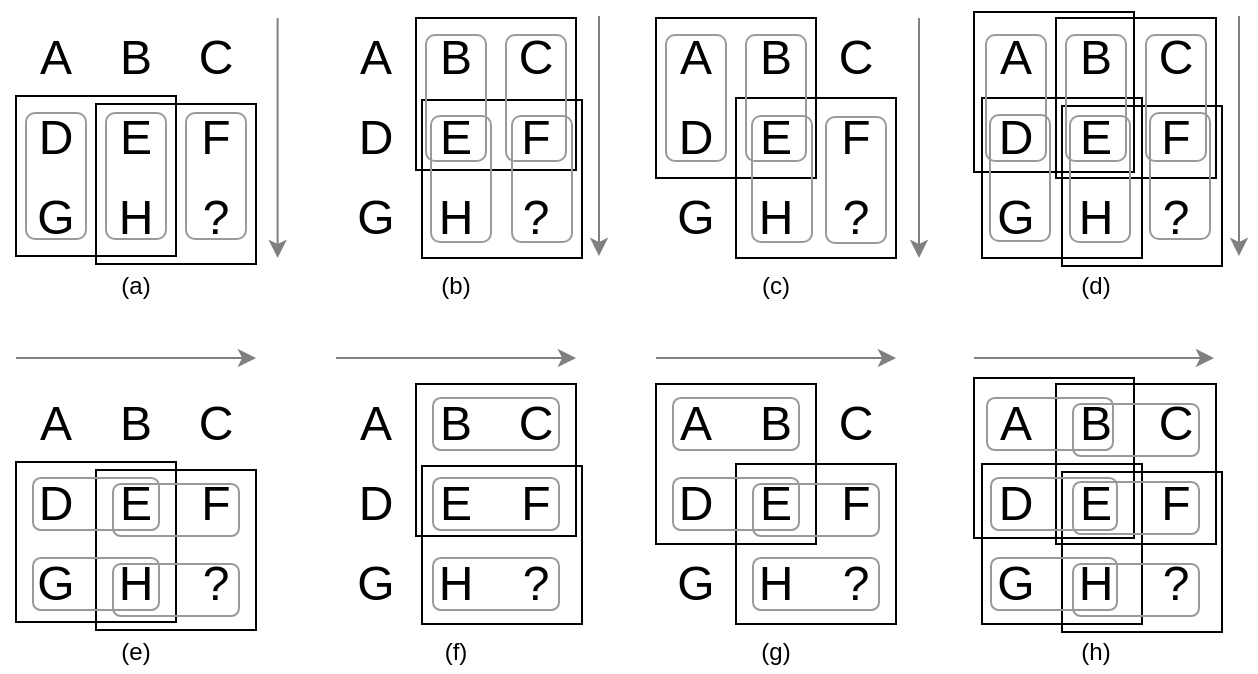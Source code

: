 <mxfile version="12.9.8" type="device"><diagram id="FIgk0ZukeviS5J1ctofV" name="Page-1"><mxGraphModel dx="652" dy="424" grid="1" gridSize="10" guides="1" tooltips="1" connect="1" arrows="1" fold="1" page="1" pageScale="1" pageWidth="827" pageHeight="1169" math="0" shadow="0"><root><mxCell id="0"/><mxCell id="1" parent="0"/><mxCell id="aXizeRaWZDngDxDu109b-122" value="" style="rounded=0;whiteSpace=wrap;html=1;fillColor=none;" vertex="1" parent="1"><mxGeometry x="200" y="466" width="80" height="80" as="geometry"/></mxCell><mxCell id="aXizeRaWZDngDxDu109b-121" value="" style="rounded=0;whiteSpace=wrap;html=1;fillColor=none;" vertex="1" parent="1"><mxGeometry x="160" y="462" width="80" height="80" as="geometry"/></mxCell><mxCell id="Hj9UycK8c0MInqdre70B-33" value="&lt;font style=&quot;font-size: 24px&quot;&gt;A&lt;/font&gt;" style="text;html=1;strokeColor=none;fillColor=none;align=center;verticalAlign=middle;whiteSpace=wrap;rounded=0;" parent="1" vertex="1"><mxGeometry x="160" y="240" width="40" height="40" as="geometry"/></mxCell><mxCell id="Hj9UycK8c0MInqdre70B-34" value="&lt;font style=&quot;font-size: 24px&quot;&gt;B&lt;/font&gt;" style="text;html=1;strokeColor=none;fillColor=none;align=center;verticalAlign=middle;whiteSpace=wrap;rounded=0;" parent="1" vertex="1"><mxGeometry x="200" y="240" width="40" height="40" as="geometry"/></mxCell><mxCell id="Hj9UycK8c0MInqdre70B-35" value="&lt;font style=&quot;font-size: 24px&quot;&gt;C&lt;/font&gt;" style="text;html=1;strokeColor=none;fillColor=none;align=center;verticalAlign=middle;whiteSpace=wrap;rounded=0;" parent="1" vertex="1"><mxGeometry x="240" y="240" width="40" height="40" as="geometry"/></mxCell><mxCell id="Hj9UycK8c0MInqdre70B-36" value="&lt;font style=&quot;font-size: 24px&quot;&gt;D&lt;/font&gt;" style="text;html=1;strokeColor=none;fillColor=none;align=center;verticalAlign=middle;whiteSpace=wrap;rounded=0;" parent="1" vertex="1"><mxGeometry x="160" y="280" width="40" height="40" as="geometry"/></mxCell><mxCell id="Hj9UycK8c0MInqdre70B-37" value="&lt;font style=&quot;font-size: 24px&quot;&gt;E&lt;/font&gt;" style="text;html=1;strokeColor=none;fillColor=none;align=center;verticalAlign=middle;whiteSpace=wrap;rounded=0;" parent="1" vertex="1"><mxGeometry x="200" y="280" width="40" height="40" as="geometry"/></mxCell><mxCell id="Hj9UycK8c0MInqdre70B-38" value="&lt;font style=&quot;font-size: 24px&quot;&gt;F&lt;/font&gt;" style="text;html=1;strokeColor=none;fillColor=none;align=center;verticalAlign=middle;whiteSpace=wrap;rounded=0;" parent="1" vertex="1"><mxGeometry x="240" y="280" width="40" height="40" as="geometry"/></mxCell><mxCell id="Hj9UycK8c0MInqdre70B-39" value="&lt;font style=&quot;font-size: 24px&quot;&gt;G&lt;/font&gt;" style="text;html=1;strokeColor=none;fillColor=none;align=center;verticalAlign=middle;whiteSpace=wrap;rounded=0;" parent="1" vertex="1"><mxGeometry x="160" y="320" width="40" height="40" as="geometry"/></mxCell><mxCell id="Hj9UycK8c0MInqdre70B-40" value="&lt;font style=&quot;font-size: 24px&quot;&gt;H&lt;/font&gt;" style="text;html=1;strokeColor=none;fillColor=none;align=center;verticalAlign=middle;whiteSpace=wrap;rounded=0;" parent="1" vertex="1"><mxGeometry x="200" y="320" width="40" height="40" as="geometry"/></mxCell><mxCell id="aXizeRaWZDngDxDu109b-1" value="&lt;font style=&quot;font-size: 24px&quot;&gt;?&lt;/font&gt;" style="text;html=1;strokeColor=none;fillColor=none;align=center;verticalAlign=middle;whiteSpace=wrap;rounded=0;" vertex="1" parent="1"><mxGeometry x="240" y="320" width="40" height="40" as="geometry"/></mxCell><mxCell id="aXizeRaWZDngDxDu109b-2" value="&lt;font style=&quot;font-size: 24px&quot;&gt;A&lt;/font&gt;" style="text;html=1;strokeColor=none;fillColor=none;align=center;verticalAlign=middle;whiteSpace=wrap;rounded=0;" vertex="1" parent="1"><mxGeometry x="320" y="240" width="40" height="40" as="geometry"/></mxCell><mxCell id="aXizeRaWZDngDxDu109b-3" value="&lt;font style=&quot;font-size: 24px&quot;&gt;B&lt;/font&gt;" style="text;html=1;strokeColor=none;fillColor=none;align=center;verticalAlign=middle;whiteSpace=wrap;rounded=0;" vertex="1" parent="1"><mxGeometry x="360" y="240" width="40" height="40" as="geometry"/></mxCell><mxCell id="aXizeRaWZDngDxDu109b-4" value="&lt;font style=&quot;font-size: 24px&quot;&gt;C&lt;/font&gt;" style="text;html=1;strokeColor=none;fillColor=none;align=center;verticalAlign=middle;whiteSpace=wrap;rounded=0;" vertex="1" parent="1"><mxGeometry x="400" y="240" width="40" height="40" as="geometry"/></mxCell><mxCell id="aXizeRaWZDngDxDu109b-5" value="&lt;font style=&quot;font-size: 24px&quot;&gt;D&lt;/font&gt;" style="text;html=1;strokeColor=none;fillColor=none;align=center;verticalAlign=middle;whiteSpace=wrap;rounded=0;" vertex="1" parent="1"><mxGeometry x="320" y="280" width="40" height="40" as="geometry"/></mxCell><mxCell id="aXizeRaWZDngDxDu109b-6" value="&lt;font style=&quot;font-size: 24px&quot;&gt;E&lt;/font&gt;" style="text;html=1;strokeColor=none;fillColor=none;align=center;verticalAlign=middle;whiteSpace=wrap;rounded=0;" vertex="1" parent="1"><mxGeometry x="360" y="280" width="40" height="40" as="geometry"/></mxCell><mxCell id="aXizeRaWZDngDxDu109b-7" value="&lt;font style=&quot;font-size: 24px&quot;&gt;F&lt;/font&gt;" style="text;html=1;strokeColor=none;fillColor=none;align=center;verticalAlign=middle;whiteSpace=wrap;rounded=0;" vertex="1" parent="1"><mxGeometry x="400" y="280" width="40" height="40" as="geometry"/></mxCell><mxCell id="aXizeRaWZDngDxDu109b-8" value="&lt;font style=&quot;font-size: 24px&quot;&gt;G&lt;/font&gt;" style="text;html=1;strokeColor=none;fillColor=none;align=center;verticalAlign=middle;whiteSpace=wrap;rounded=0;" vertex="1" parent="1"><mxGeometry x="320" y="320" width="40" height="40" as="geometry"/></mxCell><mxCell id="aXizeRaWZDngDxDu109b-9" value="&lt;font style=&quot;font-size: 24px&quot;&gt;H&lt;/font&gt;" style="text;html=1;strokeColor=none;fillColor=none;align=center;verticalAlign=middle;whiteSpace=wrap;rounded=0;" vertex="1" parent="1"><mxGeometry x="360" y="320" width="40" height="40" as="geometry"/></mxCell><mxCell id="aXizeRaWZDngDxDu109b-10" value="&lt;font style=&quot;font-size: 24px&quot;&gt;?&lt;/font&gt;" style="text;html=1;strokeColor=none;fillColor=none;align=center;verticalAlign=middle;whiteSpace=wrap;rounded=0;" vertex="1" parent="1"><mxGeometry x="400" y="320" width="40" height="40" as="geometry"/></mxCell><mxCell id="aXizeRaWZDngDxDu109b-11" value="&lt;font style=&quot;font-size: 24px&quot;&gt;A&lt;/font&gt;" style="text;html=1;strokeColor=none;fillColor=none;align=center;verticalAlign=middle;whiteSpace=wrap;rounded=0;" vertex="1" parent="1"><mxGeometry x="480" y="240" width="40" height="40" as="geometry"/></mxCell><mxCell id="aXizeRaWZDngDxDu109b-12" value="&lt;font style=&quot;font-size: 24px&quot;&gt;B&lt;/font&gt;" style="text;html=1;strokeColor=none;fillColor=none;align=center;verticalAlign=middle;whiteSpace=wrap;rounded=0;" vertex="1" parent="1"><mxGeometry x="520" y="240" width="40" height="40" as="geometry"/></mxCell><mxCell id="aXizeRaWZDngDxDu109b-13" value="&lt;font style=&quot;font-size: 24px&quot;&gt;C&lt;/font&gt;" style="text;html=1;strokeColor=none;fillColor=none;align=center;verticalAlign=middle;whiteSpace=wrap;rounded=0;" vertex="1" parent="1"><mxGeometry x="560" y="240" width="40" height="40" as="geometry"/></mxCell><mxCell id="aXizeRaWZDngDxDu109b-14" value="&lt;font style=&quot;font-size: 24px&quot;&gt;D&lt;/font&gt;" style="text;html=1;strokeColor=none;fillColor=none;align=center;verticalAlign=middle;whiteSpace=wrap;rounded=0;" vertex="1" parent="1"><mxGeometry x="480" y="280" width="40" height="40" as="geometry"/></mxCell><mxCell id="aXizeRaWZDngDxDu109b-15" value="&lt;font style=&quot;font-size: 24px&quot;&gt;E&lt;/font&gt;" style="text;html=1;strokeColor=none;fillColor=none;align=center;verticalAlign=middle;whiteSpace=wrap;rounded=0;" vertex="1" parent="1"><mxGeometry x="520" y="280" width="40" height="40" as="geometry"/></mxCell><mxCell id="aXizeRaWZDngDxDu109b-16" value="&lt;font style=&quot;font-size: 24px&quot;&gt;F&lt;/font&gt;" style="text;html=1;strokeColor=none;fillColor=none;align=center;verticalAlign=middle;whiteSpace=wrap;rounded=0;" vertex="1" parent="1"><mxGeometry x="560" y="280" width="40" height="40" as="geometry"/></mxCell><mxCell id="aXizeRaWZDngDxDu109b-17" value="&lt;font style=&quot;font-size: 24px&quot;&gt;G&lt;/font&gt;" style="text;html=1;strokeColor=none;fillColor=none;align=center;verticalAlign=middle;whiteSpace=wrap;rounded=0;" vertex="1" parent="1"><mxGeometry x="480" y="320" width="40" height="40" as="geometry"/></mxCell><mxCell id="aXizeRaWZDngDxDu109b-18" value="&lt;font style=&quot;font-size: 24px&quot;&gt;H&lt;/font&gt;" style="text;html=1;strokeColor=none;fillColor=none;align=center;verticalAlign=middle;whiteSpace=wrap;rounded=0;" vertex="1" parent="1"><mxGeometry x="520" y="320" width="40" height="40" as="geometry"/></mxCell><mxCell id="aXizeRaWZDngDxDu109b-19" value="&lt;font style=&quot;font-size: 24px&quot;&gt;?&lt;/font&gt;" style="text;html=1;strokeColor=none;fillColor=none;align=center;verticalAlign=middle;whiteSpace=wrap;rounded=0;" vertex="1" parent="1"><mxGeometry x="560" y="320" width="40" height="40" as="geometry"/></mxCell><mxCell id="aXizeRaWZDngDxDu109b-20" value="&lt;font style=&quot;font-size: 24px&quot;&gt;A&lt;/font&gt;" style="text;html=1;strokeColor=none;fillColor=none;align=center;verticalAlign=middle;whiteSpace=wrap;rounded=0;" vertex="1" parent="1"><mxGeometry x="640" y="240" width="40" height="40" as="geometry"/></mxCell><mxCell id="aXizeRaWZDngDxDu109b-21" value="&lt;font style=&quot;font-size: 24px&quot;&gt;B&lt;/font&gt;" style="text;html=1;strokeColor=none;fillColor=none;align=center;verticalAlign=middle;whiteSpace=wrap;rounded=0;" vertex="1" parent="1"><mxGeometry x="680" y="240" width="40" height="40" as="geometry"/></mxCell><mxCell id="aXizeRaWZDngDxDu109b-22" value="&lt;font style=&quot;font-size: 24px&quot;&gt;C&lt;/font&gt;" style="text;html=1;strokeColor=none;fillColor=none;align=center;verticalAlign=middle;whiteSpace=wrap;rounded=0;" vertex="1" parent="1"><mxGeometry x="720" y="240" width="40" height="40" as="geometry"/></mxCell><mxCell id="aXizeRaWZDngDxDu109b-23" value="&lt;font style=&quot;font-size: 24px&quot;&gt;D&lt;/font&gt;" style="text;html=1;strokeColor=none;fillColor=none;align=center;verticalAlign=middle;whiteSpace=wrap;rounded=0;" vertex="1" parent="1"><mxGeometry x="640" y="280" width="40" height="40" as="geometry"/></mxCell><mxCell id="aXizeRaWZDngDxDu109b-24" value="&lt;font style=&quot;font-size: 24px&quot;&gt;E&lt;/font&gt;" style="text;html=1;strokeColor=none;fillColor=none;align=center;verticalAlign=middle;whiteSpace=wrap;rounded=0;" vertex="1" parent="1"><mxGeometry x="680" y="280" width="40" height="40" as="geometry"/></mxCell><mxCell id="aXizeRaWZDngDxDu109b-25" value="&lt;font style=&quot;font-size: 24px&quot;&gt;F&lt;/font&gt;" style="text;html=1;strokeColor=none;fillColor=none;align=center;verticalAlign=middle;whiteSpace=wrap;rounded=0;" vertex="1" parent="1"><mxGeometry x="720" y="280" width="40" height="40" as="geometry"/></mxCell><mxCell id="aXizeRaWZDngDxDu109b-26" value="&lt;font style=&quot;font-size: 24px&quot;&gt;G&lt;/font&gt;" style="text;html=1;strokeColor=none;fillColor=none;align=center;verticalAlign=middle;whiteSpace=wrap;rounded=0;" vertex="1" parent="1"><mxGeometry x="640" y="320" width="40" height="40" as="geometry"/></mxCell><mxCell id="aXizeRaWZDngDxDu109b-27" value="&lt;font style=&quot;font-size: 24px&quot;&gt;H&lt;/font&gt;" style="text;html=1;strokeColor=none;fillColor=none;align=center;verticalAlign=middle;whiteSpace=wrap;rounded=0;" vertex="1" parent="1"><mxGeometry x="680" y="320" width="40" height="40" as="geometry"/></mxCell><mxCell id="aXizeRaWZDngDxDu109b-28" value="&lt;font style=&quot;font-size: 24px&quot;&gt;?&lt;/font&gt;" style="text;html=1;strokeColor=none;fillColor=none;align=center;verticalAlign=middle;whiteSpace=wrap;rounded=0;" vertex="1" parent="1"><mxGeometry x="720" y="320" width="40" height="40" as="geometry"/></mxCell><mxCell id="aXizeRaWZDngDxDu109b-39" value="" style="rounded=1;whiteSpace=wrap;html=1;fillColor=none;strokeColor=#999999;rotation=90;" vertex="1" parent="1"><mxGeometry x="188.5" y="304" width="63" height="30" as="geometry"/></mxCell><mxCell id="aXizeRaWZDngDxDu109b-40" value="" style="rounded=0;whiteSpace=wrap;html=1;fillColor=none;" vertex="1" parent="1"><mxGeometry x="639" y="237" width="80" height="80" as="geometry"/></mxCell><mxCell id="aXizeRaWZDngDxDu109b-41" value="" style="rounded=1;whiteSpace=wrap;html=1;fillColor=none;strokeColor=#999999;rotation=90;" vertex="1" parent="1"><mxGeometry x="148.5" y="304" width="63" height="30" as="geometry"/></mxCell><mxCell id="aXizeRaWZDngDxDu109b-42" value="" style="rounded=1;whiteSpace=wrap;html=1;fillColor=none;strokeColor=#999999;rotation=90;" vertex="1" parent="1"><mxGeometry x="228.5" y="304" width="63" height="30" as="geometry"/></mxCell><mxCell id="aXizeRaWZDngDxDu109b-43" value="" style="endArrow=classic;html=1;strokeColor=#808080;" edge="1" parent="1"><mxGeometry width="50" height="50" relative="1" as="geometry"><mxPoint x="290.81" y="240" as="sourcePoint"/><mxPoint x="290.81" y="360" as="targetPoint"/></mxGeometry></mxCell><mxCell id="aXizeRaWZDngDxDu109b-44" value="" style="rounded=0;whiteSpace=wrap;html=1;fillColor=none;" vertex="1" parent="1"><mxGeometry x="360" y="240" width="80" height="76" as="geometry"/></mxCell><mxCell id="aXizeRaWZDngDxDu109b-45" value="" style="rounded=0;whiteSpace=wrap;html=1;fillColor=none;" vertex="1" parent="1"><mxGeometry x="363" y="281" width="80" height="79" as="geometry"/></mxCell><mxCell id="aXizeRaWZDngDxDu109b-51" value="" style="rounded=1;whiteSpace=wrap;html=1;fillColor=none;strokeColor=#999999;rotation=90;" vertex="1" parent="1"><mxGeometry x="348.5" y="265" width="63" height="30" as="geometry"/></mxCell><mxCell id="aXizeRaWZDngDxDu109b-52" value="" style="rounded=1;whiteSpace=wrap;html=1;fillColor=none;strokeColor=#999999;rotation=90;" vertex="1" parent="1"><mxGeometry x="388.5" y="265" width="63" height="30" as="geometry"/></mxCell><mxCell id="aXizeRaWZDngDxDu109b-53" value="" style="rounded=0;whiteSpace=wrap;html=1;fillColor=none;" vertex="1" parent="1"><mxGeometry x="160" y="279" width="80" height="80" as="geometry"/></mxCell><mxCell id="aXizeRaWZDngDxDu109b-54" value="" style="rounded=0;whiteSpace=wrap;html=1;fillColor=none;" vertex="1" parent="1"><mxGeometry x="200" y="283" width="80" height="80" as="geometry"/></mxCell><mxCell id="aXizeRaWZDngDxDu109b-55" value="" style="rounded=1;whiteSpace=wrap;html=1;fillColor=none;strokeColor=#999999;rotation=90;" vertex="1" parent="1"><mxGeometry x="351" y="305.5" width="63" height="30" as="geometry"/></mxCell><mxCell id="aXizeRaWZDngDxDu109b-56" value="" style="rounded=1;whiteSpace=wrap;html=1;fillColor=none;strokeColor=#999999;rotation=90;" vertex="1" parent="1"><mxGeometry x="391.5" y="305.5" width="63" height="30" as="geometry"/></mxCell><mxCell id="aXizeRaWZDngDxDu109b-57" value="" style="rounded=0;whiteSpace=wrap;html=1;fillColor=none;" vertex="1" parent="1"><mxGeometry x="480" y="240" width="80" height="80" as="geometry"/></mxCell><mxCell id="aXizeRaWZDngDxDu109b-58" value="" style="rounded=0;whiteSpace=wrap;html=1;fillColor=none;" vertex="1" parent="1"><mxGeometry x="520" y="280" width="80" height="80" as="geometry"/></mxCell><mxCell id="aXizeRaWZDngDxDu109b-59" value="" style="rounded=1;whiteSpace=wrap;html=1;fillColor=none;strokeColor=#999999;rotation=90;" vertex="1" parent="1"><mxGeometry x="468.5" y="265" width="63" height="30" as="geometry"/></mxCell><mxCell id="aXizeRaWZDngDxDu109b-60" value="" style="rounded=1;whiteSpace=wrap;html=1;fillColor=none;strokeColor=#999999;rotation=90;" vertex="1" parent="1"><mxGeometry x="508.5" y="265" width="63" height="30" as="geometry"/></mxCell><mxCell id="aXizeRaWZDngDxDu109b-61" value="" style="rounded=1;whiteSpace=wrap;html=1;fillColor=none;strokeColor=#999999;rotation=90;" vertex="1" parent="1"><mxGeometry x="548.5" y="306" width="63" height="30" as="geometry"/></mxCell><mxCell id="aXizeRaWZDngDxDu109b-62" value="" style="rounded=1;whiteSpace=wrap;html=1;fillColor=none;strokeColor=#999999;rotation=90;" vertex="1" parent="1"><mxGeometry x="511.5" y="305.5" width="63" height="30" as="geometry"/></mxCell><mxCell id="aXizeRaWZDngDxDu109b-63" value="" style="endArrow=classic;html=1;strokeColor=#808080;" edge="1" parent="1"><mxGeometry width="50" height="50" relative="1" as="geometry"><mxPoint x="451.5" y="239" as="sourcePoint"/><mxPoint x="451.5" y="359" as="targetPoint"/></mxGeometry></mxCell><mxCell id="aXizeRaWZDngDxDu109b-64" value="" style="endArrow=classic;html=1;strokeColor=#808080;" edge="1" parent="1"><mxGeometry width="50" height="50" relative="1" as="geometry"><mxPoint x="611.5" y="240" as="sourcePoint"/><mxPoint x="611.5" y="360" as="targetPoint"/></mxGeometry></mxCell><mxCell id="aXizeRaWZDngDxDu109b-65" value="" style="rounded=0;whiteSpace=wrap;html=1;fillColor=none;" vertex="1" parent="1"><mxGeometry x="643" y="280" width="80" height="80" as="geometry"/></mxCell><mxCell id="aXizeRaWZDngDxDu109b-66" value="" style="rounded=0;whiteSpace=wrap;html=1;fillColor=none;" vertex="1" parent="1"><mxGeometry x="680" y="240" width="80" height="80" as="geometry"/></mxCell><mxCell id="aXizeRaWZDngDxDu109b-68" value="" style="rounded=0;whiteSpace=wrap;html=1;fillColor=none;" vertex="1" parent="1"><mxGeometry x="683" y="284" width="80" height="80" as="geometry"/></mxCell><mxCell id="aXizeRaWZDngDxDu109b-69" value="" style="rounded=1;whiteSpace=wrap;html=1;fillColor=none;strokeColor=#999999;rotation=90;" vertex="1" parent="1"><mxGeometry x="670.5" y="305.5" width="63" height="30" as="geometry"/></mxCell><mxCell id="aXizeRaWZDngDxDu109b-70" value="" style="rounded=1;whiteSpace=wrap;html=1;fillColor=none;strokeColor=#999999;rotation=90;" vertex="1" parent="1"><mxGeometry x="668.5" y="265" width="63" height="30" as="geometry"/></mxCell><mxCell id="aXizeRaWZDngDxDu109b-71" value="" style="rounded=1;whiteSpace=wrap;html=1;fillColor=none;strokeColor=#999999;rotation=90;" vertex="1" parent="1"><mxGeometry x="628.5" y="265" width="63" height="30" as="geometry"/></mxCell><mxCell id="aXizeRaWZDngDxDu109b-72" value="" style="rounded=1;whiteSpace=wrap;html=1;fillColor=none;strokeColor=#999999;rotation=90;" vertex="1" parent="1"><mxGeometry x="708.5" y="265" width="63" height="30" as="geometry"/></mxCell><mxCell id="aXizeRaWZDngDxDu109b-73" value="" style="rounded=1;whiteSpace=wrap;html=1;fillColor=none;strokeColor=#999999;rotation=90;" vertex="1" parent="1"><mxGeometry x="630.5" y="305" width="63" height="30" as="geometry"/></mxCell><mxCell id="aXizeRaWZDngDxDu109b-74" value="" style="rounded=1;whiteSpace=wrap;html=1;fillColor=none;strokeColor=#999999;rotation=90;" vertex="1" parent="1"><mxGeometry x="710.5" y="304" width="63" height="30" as="geometry"/></mxCell><mxCell id="aXizeRaWZDngDxDu109b-75" value="" style="endArrow=classic;html=1;strokeColor=#808080;" edge="1" parent="1"><mxGeometry width="50" height="50" relative="1" as="geometry"><mxPoint x="771.5" y="239" as="sourcePoint"/><mxPoint x="771.5" y="359" as="targetPoint"/></mxGeometry></mxCell><mxCell id="aXizeRaWZDngDxDu109b-76" value="&lt;font style=&quot;font-size: 24px&quot;&gt;A&lt;/font&gt;" style="text;html=1;strokeColor=none;fillColor=none;align=center;verticalAlign=middle;whiteSpace=wrap;rounded=0;" vertex="1" parent="1"><mxGeometry x="160" y="423" width="40" height="40" as="geometry"/></mxCell><mxCell id="aXizeRaWZDngDxDu109b-77" value="&lt;font style=&quot;font-size: 24px&quot;&gt;B&lt;/font&gt;" style="text;html=1;strokeColor=none;fillColor=none;align=center;verticalAlign=middle;whiteSpace=wrap;rounded=0;" vertex="1" parent="1"><mxGeometry x="200" y="423" width="40" height="40" as="geometry"/></mxCell><mxCell id="aXizeRaWZDngDxDu109b-78" value="&lt;font style=&quot;font-size: 24px&quot;&gt;C&lt;/font&gt;" style="text;html=1;strokeColor=none;fillColor=none;align=center;verticalAlign=middle;whiteSpace=wrap;rounded=0;" vertex="1" parent="1"><mxGeometry x="240" y="423" width="40" height="40" as="geometry"/></mxCell><mxCell id="aXizeRaWZDngDxDu109b-79" value="&lt;font style=&quot;font-size: 24px&quot;&gt;D&lt;/font&gt;" style="text;html=1;strokeColor=none;fillColor=none;align=center;verticalAlign=middle;whiteSpace=wrap;rounded=0;" vertex="1" parent="1"><mxGeometry x="160" y="463" width="40" height="40" as="geometry"/></mxCell><mxCell id="aXizeRaWZDngDxDu109b-80" value="&lt;font style=&quot;font-size: 24px&quot;&gt;E&lt;/font&gt;" style="text;html=1;strokeColor=none;fillColor=none;align=center;verticalAlign=middle;whiteSpace=wrap;rounded=0;" vertex="1" parent="1"><mxGeometry x="200" y="463" width="40" height="40" as="geometry"/></mxCell><mxCell id="aXizeRaWZDngDxDu109b-81" value="&lt;font style=&quot;font-size: 24px&quot;&gt;F&lt;/font&gt;" style="text;html=1;strokeColor=none;fillColor=none;align=center;verticalAlign=middle;whiteSpace=wrap;rounded=0;" vertex="1" parent="1"><mxGeometry x="240" y="463" width="40" height="40" as="geometry"/></mxCell><mxCell id="aXizeRaWZDngDxDu109b-82" value="&lt;font style=&quot;font-size: 24px&quot;&gt;G&lt;/font&gt;" style="text;html=1;strokeColor=none;fillColor=none;align=center;verticalAlign=middle;whiteSpace=wrap;rounded=0;" vertex="1" parent="1"><mxGeometry x="160" y="503" width="40" height="40" as="geometry"/></mxCell><mxCell id="aXizeRaWZDngDxDu109b-83" value="&lt;font style=&quot;font-size: 24px&quot;&gt;H&lt;/font&gt;" style="text;html=1;strokeColor=none;fillColor=none;align=center;verticalAlign=middle;whiteSpace=wrap;rounded=0;" vertex="1" parent="1"><mxGeometry x="200" y="503" width="40" height="40" as="geometry"/></mxCell><mxCell id="aXizeRaWZDngDxDu109b-84" value="&lt;font style=&quot;font-size: 24px&quot;&gt;?&lt;/font&gt;" style="text;html=1;strokeColor=none;fillColor=none;align=center;verticalAlign=middle;whiteSpace=wrap;rounded=0;" vertex="1" parent="1"><mxGeometry x="240" y="503" width="40" height="40" as="geometry"/></mxCell><mxCell id="aXizeRaWZDngDxDu109b-85" value="&lt;font style=&quot;font-size: 24px&quot;&gt;A&lt;/font&gt;" style="text;html=1;strokeColor=none;fillColor=none;align=center;verticalAlign=middle;whiteSpace=wrap;rounded=0;" vertex="1" parent="1"><mxGeometry x="320" y="423" width="40" height="40" as="geometry"/></mxCell><mxCell id="aXizeRaWZDngDxDu109b-86" value="&lt;font style=&quot;font-size: 24px&quot;&gt;B&lt;/font&gt;" style="text;html=1;strokeColor=none;fillColor=none;align=center;verticalAlign=middle;whiteSpace=wrap;rounded=0;" vertex="1" parent="1"><mxGeometry x="360" y="423" width="40" height="40" as="geometry"/></mxCell><mxCell id="aXizeRaWZDngDxDu109b-87" value="&lt;font style=&quot;font-size: 24px&quot;&gt;C&lt;/font&gt;" style="text;html=1;strokeColor=none;fillColor=none;align=center;verticalAlign=middle;whiteSpace=wrap;rounded=0;" vertex="1" parent="1"><mxGeometry x="400" y="423" width="40" height="40" as="geometry"/></mxCell><mxCell id="aXizeRaWZDngDxDu109b-88" value="&lt;font style=&quot;font-size: 24px&quot;&gt;D&lt;/font&gt;" style="text;html=1;strokeColor=none;fillColor=none;align=center;verticalAlign=middle;whiteSpace=wrap;rounded=0;" vertex="1" parent="1"><mxGeometry x="320" y="463" width="40" height="40" as="geometry"/></mxCell><mxCell id="aXizeRaWZDngDxDu109b-89" value="&lt;font style=&quot;font-size: 24px&quot;&gt;E&lt;/font&gt;" style="text;html=1;strokeColor=none;fillColor=none;align=center;verticalAlign=middle;whiteSpace=wrap;rounded=0;" vertex="1" parent="1"><mxGeometry x="360" y="463" width="40" height="40" as="geometry"/></mxCell><mxCell id="aXizeRaWZDngDxDu109b-90" value="&lt;font style=&quot;font-size: 24px&quot;&gt;F&lt;/font&gt;" style="text;html=1;strokeColor=none;fillColor=none;align=center;verticalAlign=middle;whiteSpace=wrap;rounded=0;" vertex="1" parent="1"><mxGeometry x="400" y="463" width="40" height="40" as="geometry"/></mxCell><mxCell id="aXizeRaWZDngDxDu109b-91" value="&lt;font style=&quot;font-size: 24px&quot;&gt;G&lt;/font&gt;" style="text;html=1;strokeColor=none;fillColor=none;align=center;verticalAlign=middle;whiteSpace=wrap;rounded=0;" vertex="1" parent="1"><mxGeometry x="320" y="503" width="40" height="40" as="geometry"/></mxCell><mxCell id="aXizeRaWZDngDxDu109b-92" value="&lt;font style=&quot;font-size: 24px&quot;&gt;H&lt;/font&gt;" style="text;html=1;strokeColor=none;fillColor=none;align=center;verticalAlign=middle;whiteSpace=wrap;rounded=0;" vertex="1" parent="1"><mxGeometry x="360" y="503" width="40" height="40" as="geometry"/></mxCell><mxCell id="aXizeRaWZDngDxDu109b-93" value="&lt;font style=&quot;font-size: 24px&quot;&gt;?&lt;/font&gt;" style="text;html=1;strokeColor=none;fillColor=none;align=center;verticalAlign=middle;whiteSpace=wrap;rounded=0;" vertex="1" parent="1"><mxGeometry x="400" y="503" width="40" height="40" as="geometry"/></mxCell><mxCell id="aXizeRaWZDngDxDu109b-94" value="&lt;font style=&quot;font-size: 24px&quot;&gt;A&lt;/font&gt;" style="text;html=1;strokeColor=none;fillColor=none;align=center;verticalAlign=middle;whiteSpace=wrap;rounded=0;" vertex="1" parent="1"><mxGeometry x="480" y="423" width="40" height="40" as="geometry"/></mxCell><mxCell id="aXizeRaWZDngDxDu109b-95" value="&lt;font style=&quot;font-size: 24px&quot;&gt;B&lt;/font&gt;" style="text;html=1;strokeColor=none;fillColor=none;align=center;verticalAlign=middle;whiteSpace=wrap;rounded=0;" vertex="1" parent="1"><mxGeometry x="520" y="423" width="40" height="40" as="geometry"/></mxCell><mxCell id="aXizeRaWZDngDxDu109b-96" value="&lt;font style=&quot;font-size: 24px&quot;&gt;C&lt;/font&gt;" style="text;html=1;strokeColor=none;fillColor=none;align=center;verticalAlign=middle;whiteSpace=wrap;rounded=0;" vertex="1" parent="1"><mxGeometry x="560" y="423" width="40" height="40" as="geometry"/></mxCell><mxCell id="aXizeRaWZDngDxDu109b-97" value="&lt;font style=&quot;font-size: 24px&quot;&gt;D&lt;/font&gt;" style="text;html=1;strokeColor=none;fillColor=none;align=center;verticalAlign=middle;whiteSpace=wrap;rounded=0;" vertex="1" parent="1"><mxGeometry x="480" y="463" width="40" height="40" as="geometry"/></mxCell><mxCell id="aXizeRaWZDngDxDu109b-98" value="&lt;font style=&quot;font-size: 24px&quot;&gt;E&lt;/font&gt;" style="text;html=1;strokeColor=none;fillColor=none;align=center;verticalAlign=middle;whiteSpace=wrap;rounded=0;" vertex="1" parent="1"><mxGeometry x="520" y="463" width="40" height="40" as="geometry"/></mxCell><mxCell id="aXizeRaWZDngDxDu109b-99" value="&lt;font style=&quot;font-size: 24px&quot;&gt;F&lt;/font&gt;" style="text;html=1;strokeColor=none;fillColor=none;align=center;verticalAlign=middle;whiteSpace=wrap;rounded=0;" vertex="1" parent="1"><mxGeometry x="560" y="463" width="40" height="40" as="geometry"/></mxCell><mxCell id="aXizeRaWZDngDxDu109b-100" value="&lt;font style=&quot;font-size: 24px&quot;&gt;G&lt;/font&gt;" style="text;html=1;strokeColor=none;fillColor=none;align=center;verticalAlign=middle;whiteSpace=wrap;rounded=0;" vertex="1" parent="1"><mxGeometry x="480" y="503" width="40" height="40" as="geometry"/></mxCell><mxCell id="aXizeRaWZDngDxDu109b-101" value="&lt;font style=&quot;font-size: 24px&quot;&gt;H&lt;/font&gt;" style="text;html=1;strokeColor=none;fillColor=none;align=center;verticalAlign=middle;whiteSpace=wrap;rounded=0;" vertex="1" parent="1"><mxGeometry x="520" y="503" width="40" height="40" as="geometry"/></mxCell><mxCell id="aXizeRaWZDngDxDu109b-102" value="&lt;font style=&quot;font-size: 24px&quot;&gt;?&lt;/font&gt;" style="text;html=1;strokeColor=none;fillColor=none;align=center;verticalAlign=middle;whiteSpace=wrap;rounded=0;" vertex="1" parent="1"><mxGeometry x="560" y="503" width="40" height="40" as="geometry"/></mxCell><mxCell id="aXizeRaWZDngDxDu109b-103" value="&lt;font style=&quot;font-size: 24px&quot;&gt;A&lt;/font&gt;" style="text;html=1;strokeColor=none;fillColor=none;align=center;verticalAlign=middle;whiteSpace=wrap;rounded=0;" vertex="1" parent="1"><mxGeometry x="640" y="423" width="40" height="40" as="geometry"/></mxCell><mxCell id="aXizeRaWZDngDxDu109b-104" value="&lt;font style=&quot;font-size: 24px&quot;&gt;B&lt;/font&gt;" style="text;html=1;strokeColor=none;fillColor=none;align=center;verticalAlign=middle;whiteSpace=wrap;rounded=0;" vertex="1" parent="1"><mxGeometry x="680" y="423" width="40" height="40" as="geometry"/></mxCell><mxCell id="aXizeRaWZDngDxDu109b-105" value="&lt;font style=&quot;font-size: 24px&quot;&gt;C&lt;/font&gt;" style="text;html=1;strokeColor=none;fillColor=none;align=center;verticalAlign=middle;whiteSpace=wrap;rounded=0;" vertex="1" parent="1"><mxGeometry x="720" y="423" width="40" height="40" as="geometry"/></mxCell><mxCell id="aXizeRaWZDngDxDu109b-106" value="&lt;font style=&quot;font-size: 24px&quot;&gt;D&lt;/font&gt;" style="text;html=1;strokeColor=none;fillColor=none;align=center;verticalAlign=middle;whiteSpace=wrap;rounded=0;" vertex="1" parent="1"><mxGeometry x="640" y="463" width="40" height="40" as="geometry"/></mxCell><mxCell id="aXizeRaWZDngDxDu109b-107" value="&lt;font style=&quot;font-size: 24px&quot;&gt;E&lt;/font&gt;" style="text;html=1;strokeColor=none;fillColor=none;align=center;verticalAlign=middle;whiteSpace=wrap;rounded=0;" vertex="1" parent="1"><mxGeometry x="680" y="463" width="40" height="40" as="geometry"/></mxCell><mxCell id="aXizeRaWZDngDxDu109b-108" value="&lt;font style=&quot;font-size: 24px&quot;&gt;F&lt;/font&gt;" style="text;html=1;strokeColor=none;fillColor=none;align=center;verticalAlign=middle;whiteSpace=wrap;rounded=0;" vertex="1" parent="1"><mxGeometry x="720" y="463" width="40" height="40" as="geometry"/></mxCell><mxCell id="aXizeRaWZDngDxDu109b-109" value="&lt;font style=&quot;font-size: 24px&quot;&gt;G&lt;/font&gt;" style="text;html=1;strokeColor=none;fillColor=none;align=center;verticalAlign=middle;whiteSpace=wrap;rounded=0;" vertex="1" parent="1"><mxGeometry x="640" y="503" width="40" height="40" as="geometry"/></mxCell><mxCell id="aXizeRaWZDngDxDu109b-110" value="&lt;font style=&quot;font-size: 24px&quot;&gt;H&lt;/font&gt;" style="text;html=1;strokeColor=none;fillColor=none;align=center;verticalAlign=middle;whiteSpace=wrap;rounded=0;" vertex="1" parent="1"><mxGeometry x="680" y="503" width="40" height="40" as="geometry"/></mxCell><mxCell id="aXizeRaWZDngDxDu109b-111" value="&lt;font style=&quot;font-size: 24px&quot;&gt;?&lt;/font&gt;" style="text;html=1;strokeColor=none;fillColor=none;align=center;verticalAlign=middle;whiteSpace=wrap;rounded=0;" vertex="1" parent="1"><mxGeometry x="720" y="503" width="40" height="40" as="geometry"/></mxCell><mxCell id="aXizeRaWZDngDxDu109b-113" value="" style="rounded=0;whiteSpace=wrap;html=1;fillColor=none;" vertex="1" parent="1"><mxGeometry x="639" y="420" width="80" height="80" as="geometry"/></mxCell><mxCell id="aXizeRaWZDngDxDu109b-116" value="" style="endArrow=classic;html=1;strokeColor=#808080;" edge="1" parent="1"><mxGeometry width="50" height="50" relative="1" as="geometry"><mxPoint x="160.0" y="410" as="sourcePoint"/><mxPoint x="280" y="410" as="targetPoint"/></mxGeometry></mxCell><mxCell id="aXizeRaWZDngDxDu109b-117" value="" style="rounded=0;whiteSpace=wrap;html=1;fillColor=none;" vertex="1" parent="1"><mxGeometry x="360" y="423" width="80" height="76" as="geometry"/></mxCell><mxCell id="aXizeRaWZDngDxDu109b-118" value="" style="rounded=0;whiteSpace=wrap;html=1;fillColor=none;" vertex="1" parent="1"><mxGeometry x="363" y="464" width="80" height="79" as="geometry"/></mxCell><mxCell id="aXizeRaWZDngDxDu109b-125" value="" style="rounded=0;whiteSpace=wrap;html=1;fillColor=none;" vertex="1" parent="1"><mxGeometry x="480" y="423" width="80" height="80" as="geometry"/></mxCell><mxCell id="aXizeRaWZDngDxDu109b-126" value="" style="rounded=0;whiteSpace=wrap;html=1;fillColor=none;" vertex="1" parent="1"><mxGeometry x="520" y="463" width="80" height="80" as="geometry"/></mxCell><mxCell id="aXizeRaWZDngDxDu109b-133" value="" style="rounded=0;whiteSpace=wrap;html=1;fillColor=none;" vertex="1" parent="1"><mxGeometry x="643" y="463" width="80" height="80" as="geometry"/></mxCell><mxCell id="aXizeRaWZDngDxDu109b-134" value="" style="rounded=0;whiteSpace=wrap;html=1;fillColor=none;" vertex="1" parent="1"><mxGeometry x="680" y="423" width="80" height="80" as="geometry"/></mxCell><mxCell id="aXizeRaWZDngDxDu109b-135" value="" style="rounded=0;whiteSpace=wrap;html=1;fillColor=none;" vertex="1" parent="1"><mxGeometry x="683" y="467" width="80" height="80" as="geometry"/></mxCell><mxCell id="aXizeRaWZDngDxDu109b-143" value="" style="endArrow=classic;html=1;strokeColor=#808080;" edge="1" parent="1"><mxGeometry width="50" height="50" relative="1" as="geometry"><mxPoint x="320" y="410" as="sourcePoint"/><mxPoint x="440.0" y="410" as="targetPoint"/></mxGeometry></mxCell><mxCell id="aXizeRaWZDngDxDu109b-144" value="" style="endArrow=classic;html=1;strokeColor=#808080;" edge="1" parent="1"><mxGeometry width="50" height="50" relative="1" as="geometry"><mxPoint x="480.0" y="410" as="sourcePoint"/><mxPoint x="600" y="410" as="targetPoint"/></mxGeometry></mxCell><mxCell id="aXizeRaWZDngDxDu109b-145" value="" style="endArrow=classic;html=1;strokeColor=#808080;" edge="1" parent="1"><mxGeometry width="50" height="50" relative="1" as="geometry"><mxPoint x="639" y="410" as="sourcePoint"/><mxPoint x="759" y="410" as="targetPoint"/></mxGeometry></mxCell><mxCell id="aXizeRaWZDngDxDu109b-149" value="" style="rounded=1;whiteSpace=wrap;html=1;fillColor=none;strokeColor=#999999;rotation=0;" vertex="1" parent="1"><mxGeometry x="168.5" y="470" width="63" height="26" as="geometry"/></mxCell><mxCell id="aXizeRaWZDngDxDu109b-150" value="" style="rounded=1;whiteSpace=wrap;html=1;fillColor=none;strokeColor=#999999;rotation=0;" vertex="1" parent="1"><mxGeometry x="208.5" y="473" width="63" height="26" as="geometry"/></mxCell><mxCell id="aXizeRaWZDngDxDu109b-151" value="" style="rounded=1;whiteSpace=wrap;html=1;fillColor=none;strokeColor=#999999;rotation=0;" vertex="1" parent="1"><mxGeometry x="168.5" y="510" width="63" height="26" as="geometry"/></mxCell><mxCell id="aXizeRaWZDngDxDu109b-152" value="" style="rounded=1;whiteSpace=wrap;html=1;fillColor=none;strokeColor=#999999;rotation=0;" vertex="1" parent="1"><mxGeometry x="208.5" y="513" width="63" height="26" as="geometry"/></mxCell><mxCell id="aXizeRaWZDngDxDu109b-153" value="" style="rounded=1;whiteSpace=wrap;html=1;fillColor=none;strokeColor=#999999;rotation=0;" vertex="1" parent="1"><mxGeometry x="368.5" y="430" width="63" height="26" as="geometry"/></mxCell><mxCell id="aXizeRaWZDngDxDu109b-154" value="" style="rounded=1;whiteSpace=wrap;html=1;fillColor=none;strokeColor=#999999;rotation=0;" vertex="1" parent="1"><mxGeometry x="368.5" y="470" width="63" height="26" as="geometry"/></mxCell><mxCell id="aXizeRaWZDngDxDu109b-155" value="" style="rounded=1;whiteSpace=wrap;html=1;fillColor=none;strokeColor=#999999;rotation=0;" vertex="1" parent="1"><mxGeometry x="368.5" y="510" width="63" height="26" as="geometry"/></mxCell><mxCell id="aXizeRaWZDngDxDu109b-156" value="" style="rounded=1;whiteSpace=wrap;html=1;fillColor=none;strokeColor=#999999;rotation=0;" vertex="1" parent="1"><mxGeometry x="488.5" y="430" width="63" height="26" as="geometry"/></mxCell><mxCell id="aXizeRaWZDngDxDu109b-157" value="" style="rounded=1;whiteSpace=wrap;html=1;fillColor=none;strokeColor=#999999;rotation=0;" vertex="1" parent="1"><mxGeometry x="488.5" y="470" width="63" height="26" as="geometry"/></mxCell><mxCell id="aXizeRaWZDngDxDu109b-158" value="" style="rounded=1;whiteSpace=wrap;html=1;fillColor=none;strokeColor=#999999;rotation=0;" vertex="1" parent="1"><mxGeometry x="528.5" y="473" width="63" height="26" as="geometry"/></mxCell><mxCell id="aXizeRaWZDngDxDu109b-159" value="" style="rounded=1;whiteSpace=wrap;html=1;fillColor=none;strokeColor=#999999;rotation=0;" vertex="1" parent="1"><mxGeometry x="528.5" y="510" width="63" height="26" as="geometry"/></mxCell><mxCell id="aXizeRaWZDngDxDu109b-160" value="" style="rounded=1;whiteSpace=wrap;html=1;fillColor=none;strokeColor=#999999;rotation=0;" vertex="1" parent="1"><mxGeometry x="647.5" y="470" width="63" height="26" as="geometry"/></mxCell><mxCell id="aXizeRaWZDngDxDu109b-161" value="" style="rounded=1;whiteSpace=wrap;html=1;fillColor=none;strokeColor=#999999;rotation=0;" vertex="1" parent="1"><mxGeometry x="688.5" y="472" width="63" height="26" as="geometry"/></mxCell><mxCell id="aXizeRaWZDngDxDu109b-162" value="" style="rounded=1;whiteSpace=wrap;html=1;fillColor=none;strokeColor=#999999;rotation=0;" vertex="1" parent="1"><mxGeometry x="645.5" y="430" width="63" height="26" as="geometry"/></mxCell><mxCell id="aXizeRaWZDngDxDu109b-163" value="" style="rounded=1;whiteSpace=wrap;html=1;fillColor=none;strokeColor=#999999;rotation=0;" vertex="1" parent="1"><mxGeometry x="688.5" y="433" width="63" height="26" as="geometry"/></mxCell><mxCell id="aXizeRaWZDngDxDu109b-164" value="" style="rounded=1;whiteSpace=wrap;html=1;fillColor=none;strokeColor=#999999;rotation=0;" vertex="1" parent="1"><mxGeometry x="647.5" y="510" width="63" height="26" as="geometry"/></mxCell><mxCell id="aXizeRaWZDngDxDu109b-165" value="" style="rounded=1;whiteSpace=wrap;html=1;fillColor=none;strokeColor=#999999;rotation=0;" vertex="1" parent="1"><mxGeometry x="688.5" y="513" width="63" height="26" as="geometry"/></mxCell><mxCell id="aXizeRaWZDngDxDu109b-170" value="(a)" style="text;html=1;strokeColor=none;fillColor=none;align=center;verticalAlign=middle;whiteSpace=wrap;rounded=0;" vertex="1" parent="1"><mxGeometry x="160" y="364" width="120" height="20" as="geometry"/></mxCell><mxCell id="aXizeRaWZDngDxDu109b-172" value="(d)" style="text;html=1;strokeColor=none;fillColor=none;align=center;verticalAlign=middle;whiteSpace=wrap;rounded=0;" vertex="1" parent="1"><mxGeometry x="640" y="364" width="120" height="20" as="geometry"/></mxCell><mxCell id="aXizeRaWZDngDxDu109b-173" value="(c)" style="text;html=1;strokeColor=none;fillColor=none;align=center;verticalAlign=middle;whiteSpace=wrap;rounded=0;" vertex="1" parent="1"><mxGeometry x="480" y="364" width="120" height="20" as="geometry"/></mxCell><mxCell id="aXizeRaWZDngDxDu109b-175" value="(e)" style="text;html=1;strokeColor=none;fillColor=none;align=center;verticalAlign=middle;whiteSpace=wrap;rounded=0;" vertex="1" parent="1"><mxGeometry x="160" y="547" width="120" height="20" as="geometry"/></mxCell><mxCell id="aXizeRaWZDngDxDu109b-176" value="(f)" style="text;html=1;strokeColor=none;fillColor=none;align=center;verticalAlign=middle;whiteSpace=wrap;rounded=0;" vertex="1" parent="1"><mxGeometry x="320" y="547" width="120" height="20" as="geometry"/></mxCell><mxCell id="aXizeRaWZDngDxDu109b-177" value="(g)" style="text;html=1;strokeColor=none;fillColor=none;align=center;verticalAlign=middle;whiteSpace=wrap;rounded=0;" vertex="1" parent="1"><mxGeometry x="480" y="547" width="120" height="20" as="geometry"/></mxCell><mxCell id="aXizeRaWZDngDxDu109b-178" value="(h)" style="text;html=1;strokeColor=none;fillColor=none;align=center;verticalAlign=middle;whiteSpace=wrap;rounded=0;" vertex="1" parent="1"><mxGeometry x="640" y="547" width="120" height="20" as="geometry"/></mxCell><mxCell id="aXizeRaWZDngDxDu109b-180" value="(b)" style="text;html=1;strokeColor=none;fillColor=none;align=center;verticalAlign=middle;whiteSpace=wrap;rounded=0;" vertex="1" parent="1"><mxGeometry x="320" y="364" width="120" height="20" as="geometry"/></mxCell></root></mxGraphModel></diagram></mxfile>